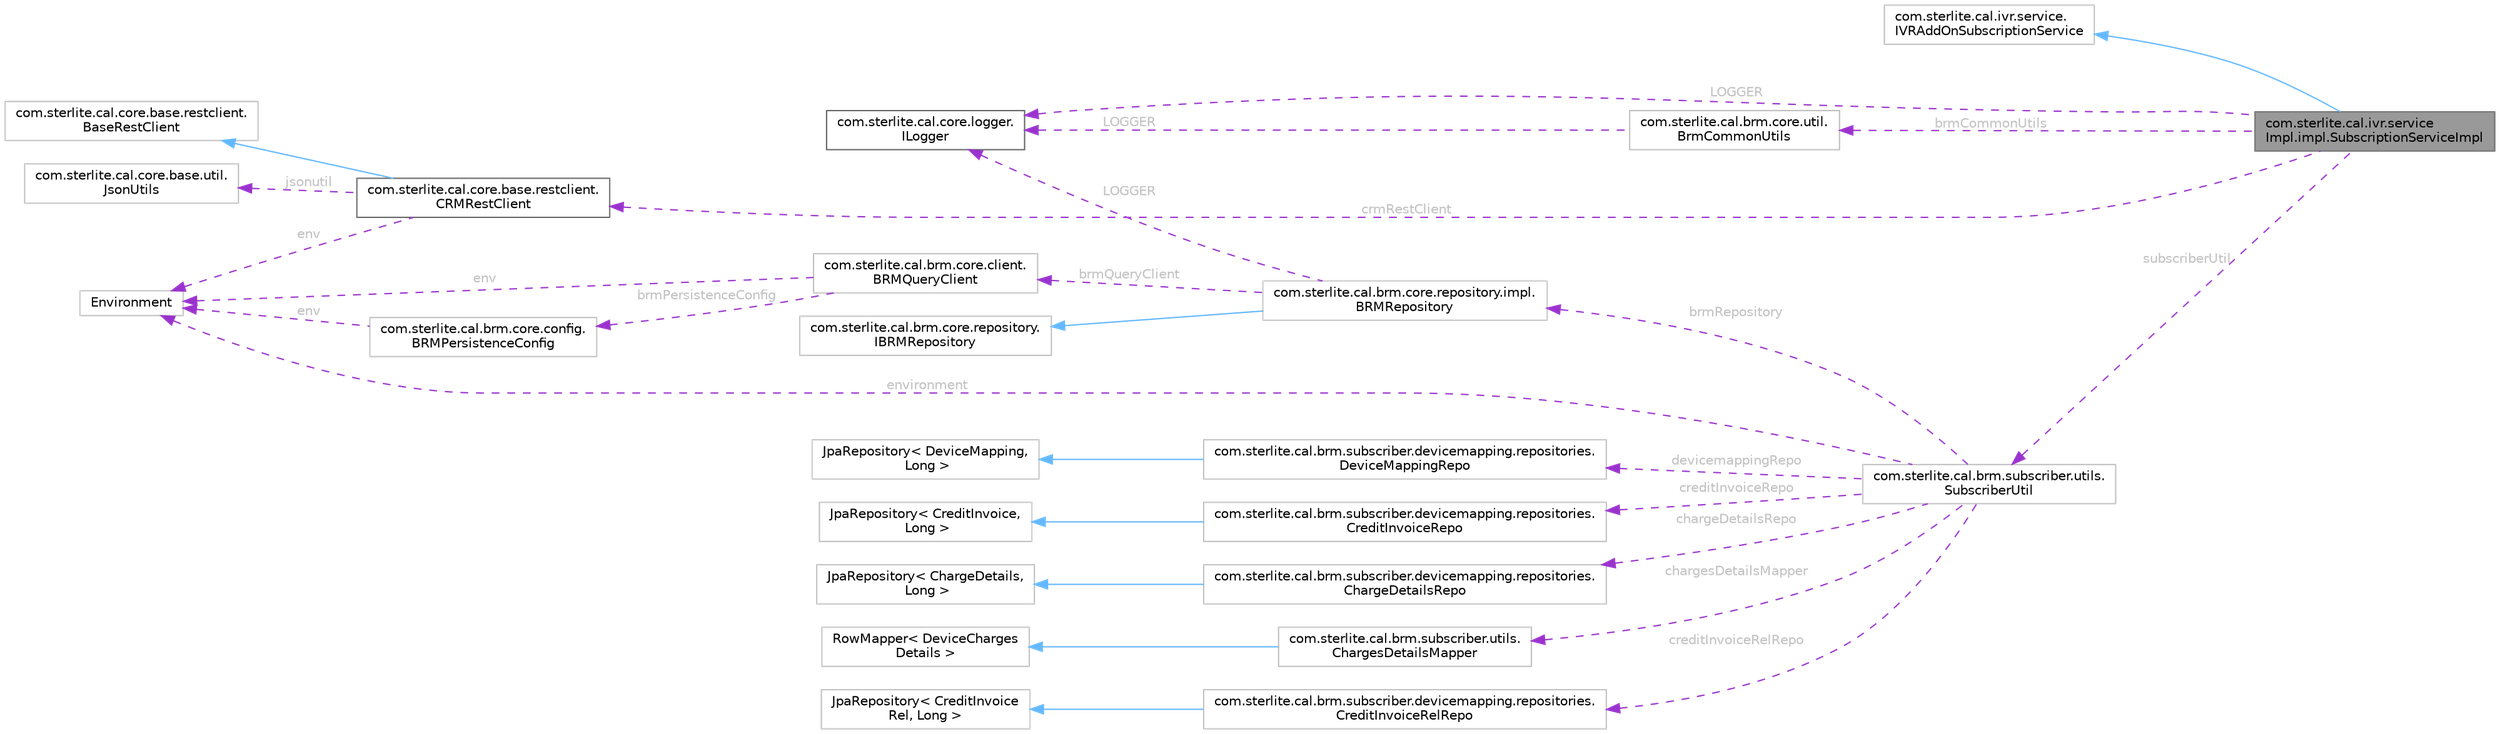 digraph "com.sterlite.cal.ivr.serviceImpl.impl.SubscriptionServiceImpl"
{
 // LATEX_PDF_SIZE
  bgcolor="transparent";
  edge [fontname=Helvetica,fontsize=10,labelfontname=Helvetica,labelfontsize=10];
  node [fontname=Helvetica,fontsize=10,shape=box,height=0.2,width=0.4];
  rankdir="LR";
  Node1 [id="Node000001",label="com.sterlite.cal.ivr.service\lImpl.impl.SubscriptionServiceImpl",height=0.2,width=0.4,color="gray40", fillcolor="grey60", style="filled", fontcolor="black",tooltip=" "];
  Node2 -> Node1 [id="edge1_Node000001_Node000002",dir="back",color="steelblue1",style="solid",tooltip=" "];
  Node2 [id="Node000002",label="com.sterlite.cal.ivr.service.\lIVRAddOnSubscriptionService",height=0.2,width=0.4,color="grey75", fillcolor="white", style="filled",URL="$interfacecom_1_1sterlite_1_1cal_1_1ivr_1_1service_1_1_i_v_r_add_on_subscription_service.html",tooltip=" "];
  Node3 -> Node1 [id="edge2_Node000001_Node000003",dir="back",color="darkorchid3",style="dashed",tooltip=" ",label=" LOGGER",fontcolor="grey" ];
  Node3 [id="Node000003",label="com.sterlite.cal.core.logger.\lILogger",height=0.2,width=0.4,color="gray40", fillcolor="white", style="filled",URL="$interfacecom_1_1sterlite_1_1cal_1_1core_1_1logger_1_1_i_logger.html",tooltip=" "];
  Node4 -> Node1 [id="edge3_Node000001_Node000004",dir="back",color="darkorchid3",style="dashed",tooltip=" ",label=" brmCommonUtils",fontcolor="grey" ];
  Node4 [id="Node000004",label="com.sterlite.cal.brm.core.util.\lBrmCommonUtils",height=0.2,width=0.4,color="grey75", fillcolor="white", style="filled",URL="$classcom_1_1sterlite_1_1cal_1_1brm_1_1core_1_1util_1_1_brm_common_utils.html",tooltip=" "];
  Node3 -> Node4 [id="edge4_Node000004_Node000003",dir="back",color="darkorchid3",style="dashed",tooltip=" ",label=" LOGGER",fontcolor="grey" ];
  Node5 -> Node1 [id="edge5_Node000001_Node000005",dir="back",color="darkorchid3",style="dashed",tooltip=" ",label=" crmRestClient",fontcolor="grey" ];
  Node5 [id="Node000005",label="com.sterlite.cal.core.base.restclient.\lCRMRestClient",height=0.2,width=0.4,color="gray40", fillcolor="white", style="filled",URL="$classcom_1_1sterlite_1_1cal_1_1core_1_1base_1_1restclient_1_1_c_r_m_rest_client.html",tooltip=" "];
  Node6 -> Node5 [id="edge6_Node000005_Node000006",dir="back",color="steelblue1",style="solid",tooltip=" "];
  Node6 [id="Node000006",label="com.sterlite.cal.core.base.restclient.\lBaseRestClient",height=0.2,width=0.4,color="grey75", fillcolor="white", style="filled",URL="$classcom_1_1sterlite_1_1cal_1_1core_1_1base_1_1restclient_1_1_base_rest_client.html",tooltip=" "];
  Node7 -> Node5 [id="edge7_Node000005_Node000007",dir="back",color="darkorchid3",style="dashed",tooltip=" ",label=" env",fontcolor="grey" ];
  Node7 [id="Node000007",label="Environment",height=0.2,width=0.4,color="grey75", fillcolor="white", style="filled",tooltip=" "];
  Node8 -> Node5 [id="edge8_Node000005_Node000008",dir="back",color="darkorchid3",style="dashed",tooltip=" ",label=" jsonutil",fontcolor="grey" ];
  Node8 [id="Node000008",label="com.sterlite.cal.core.base.util.\lJsonUtils",height=0.2,width=0.4,color="grey75", fillcolor="white", style="filled",URL="$classcom_1_1sterlite_1_1cal_1_1core_1_1base_1_1util_1_1_json_utils.html",tooltip=" "];
  Node9 -> Node1 [id="edge9_Node000001_Node000009",dir="back",color="darkorchid3",style="dashed",tooltip=" ",label=" subscriberUtil",fontcolor="grey" ];
  Node9 [id="Node000009",label="com.sterlite.cal.brm.subscriber.utils.\lSubscriberUtil",height=0.2,width=0.4,color="grey75", fillcolor="white", style="filled",URL="$classcom_1_1sterlite_1_1cal_1_1brm_1_1subscriber_1_1utils_1_1_subscriber_util.html",tooltip=" "];
  Node10 -> Node9 [id="edge10_Node000009_Node000010",dir="back",color="darkorchid3",style="dashed",tooltip=" ",label=" brmRepository",fontcolor="grey" ];
  Node10 [id="Node000010",label="com.sterlite.cal.brm.core.repository.impl.\lBRMRepository",height=0.2,width=0.4,color="grey75", fillcolor="white", style="filled",URL="$classcom_1_1sterlite_1_1cal_1_1brm_1_1core_1_1repository_1_1impl_1_1_b_r_m_repository.html",tooltip=" "];
  Node11 -> Node10 [id="edge11_Node000010_Node000011",dir="back",color="steelblue1",style="solid",tooltip=" "];
  Node11 [id="Node000011",label="com.sterlite.cal.brm.core.repository.\lIBRMRepository",height=0.2,width=0.4,color="grey75", fillcolor="white", style="filled",URL="$interfacecom_1_1sterlite_1_1cal_1_1brm_1_1core_1_1repository_1_1_i_b_r_m_repository.html",tooltip=" "];
  Node3 -> Node10 [id="edge12_Node000010_Node000003",dir="back",color="darkorchid3",style="dashed",tooltip=" ",label=" LOGGER",fontcolor="grey" ];
  Node12 -> Node10 [id="edge13_Node000010_Node000012",dir="back",color="darkorchid3",style="dashed",tooltip=" ",label=" brmQueryClient",fontcolor="grey" ];
  Node12 [id="Node000012",label="com.sterlite.cal.brm.core.client.\lBRMQueryClient",height=0.2,width=0.4,color="grey75", fillcolor="white", style="filled",URL="$classcom_1_1sterlite_1_1cal_1_1brm_1_1core_1_1client_1_1_b_r_m_query_client.html",tooltip=" "];
  Node13 -> Node12 [id="edge14_Node000012_Node000013",dir="back",color="darkorchid3",style="dashed",tooltip=" ",label=" brmPersistenceConfig",fontcolor="grey" ];
  Node13 [id="Node000013",label="com.sterlite.cal.brm.core.config.\lBRMPersistenceConfig",height=0.2,width=0.4,color="grey75", fillcolor="white", style="filled",URL="$classcom_1_1sterlite_1_1cal_1_1brm_1_1core_1_1config_1_1_b_r_m_persistence_config.html",tooltip=" "];
  Node7 -> Node13 [id="edge15_Node000013_Node000007",dir="back",color="darkorchid3",style="dashed",tooltip=" ",label=" env",fontcolor="grey" ];
  Node7 -> Node12 [id="edge16_Node000012_Node000007",dir="back",color="darkorchid3",style="dashed",tooltip=" ",label=" env",fontcolor="grey" ];
  Node14 -> Node9 [id="edge17_Node000009_Node000014",dir="back",color="darkorchid3",style="dashed",tooltip=" ",label=" devicemappingRepo",fontcolor="grey" ];
  Node14 [id="Node000014",label="com.sterlite.cal.brm.subscriber.devicemapping.repositories.\lDeviceMappingRepo",height=0.2,width=0.4,color="grey75", fillcolor="white", style="filled",URL="$interfacecom_1_1sterlite_1_1cal_1_1brm_1_1subscriber_1_1devicemapping_1_1repositories_1_1_device_mapping_repo.html",tooltip=" "];
  Node15 -> Node14 [id="edge18_Node000014_Node000015",dir="back",color="steelblue1",style="solid",tooltip=" "];
  Node15 [id="Node000015",label="JpaRepository\< DeviceMapping,\l Long \>",height=0.2,width=0.4,color="grey75", fillcolor="white", style="filled",tooltip=" "];
  Node16 -> Node9 [id="edge19_Node000009_Node000016",dir="back",color="darkorchid3",style="dashed",tooltip=" ",label=" creditInvoiceRepo",fontcolor="grey" ];
  Node16 [id="Node000016",label="com.sterlite.cal.brm.subscriber.devicemapping.repositories.\lCreditInvoiceRepo",height=0.2,width=0.4,color="grey75", fillcolor="white", style="filled",URL="$interfacecom_1_1sterlite_1_1cal_1_1brm_1_1subscriber_1_1devicemapping_1_1repositories_1_1_credit_invoice_repo.html",tooltip=" "];
  Node17 -> Node16 [id="edge20_Node000016_Node000017",dir="back",color="steelblue1",style="solid",tooltip=" "];
  Node17 [id="Node000017",label="JpaRepository\< CreditInvoice,\l Long \>",height=0.2,width=0.4,color="grey75", fillcolor="white", style="filled",tooltip=" "];
  Node18 -> Node9 [id="edge21_Node000009_Node000018",dir="back",color="darkorchid3",style="dashed",tooltip=" ",label=" chargeDetailsRepo",fontcolor="grey" ];
  Node18 [id="Node000018",label="com.sterlite.cal.brm.subscriber.devicemapping.repositories.\lChargeDetailsRepo",height=0.2,width=0.4,color="grey75", fillcolor="white", style="filled",URL="$interfacecom_1_1sterlite_1_1cal_1_1brm_1_1subscriber_1_1devicemapping_1_1repositories_1_1_charge_details_repo.html",tooltip=" "];
  Node19 -> Node18 [id="edge22_Node000018_Node000019",dir="back",color="steelblue1",style="solid",tooltip=" "];
  Node19 [id="Node000019",label="JpaRepository\< ChargeDetails,\l Long \>",height=0.2,width=0.4,color="grey75", fillcolor="white", style="filled",tooltip=" "];
  Node7 -> Node9 [id="edge23_Node000009_Node000007",dir="back",color="darkorchid3",style="dashed",tooltip=" ",label=" environment",fontcolor="grey" ];
  Node20 -> Node9 [id="edge24_Node000009_Node000020",dir="back",color="darkorchid3",style="dashed",tooltip=" ",label=" chargesDetailsMapper",fontcolor="grey" ];
  Node20 [id="Node000020",label="com.sterlite.cal.brm.subscriber.utils.\lChargesDetailsMapper",height=0.2,width=0.4,color="grey75", fillcolor="white", style="filled",URL="$classcom_1_1sterlite_1_1cal_1_1brm_1_1subscriber_1_1utils_1_1_charges_details_mapper.html",tooltip=" "];
  Node21 -> Node20 [id="edge25_Node000020_Node000021",dir="back",color="steelblue1",style="solid",tooltip=" "];
  Node21 [id="Node000021",label="RowMapper\< DeviceCharges\lDetails \>",height=0.2,width=0.4,color="grey75", fillcolor="white", style="filled",tooltip=" "];
  Node22 -> Node9 [id="edge26_Node000009_Node000022",dir="back",color="darkorchid3",style="dashed",tooltip=" ",label=" creditInvoiceRelRepo",fontcolor="grey" ];
  Node22 [id="Node000022",label="com.sterlite.cal.brm.subscriber.devicemapping.repositories.\lCreditInvoiceRelRepo",height=0.2,width=0.4,color="grey75", fillcolor="white", style="filled",URL="$interfacecom_1_1sterlite_1_1cal_1_1brm_1_1subscriber_1_1devicemapping_1_1repositories_1_1_credit_invoice_rel_repo.html",tooltip=" "];
  Node23 -> Node22 [id="edge27_Node000022_Node000023",dir="back",color="steelblue1",style="solid",tooltip=" "];
  Node23 [id="Node000023",label="JpaRepository\< CreditInvoice\lRel, Long \>",height=0.2,width=0.4,color="grey75", fillcolor="white", style="filled",tooltip=" "];
}
